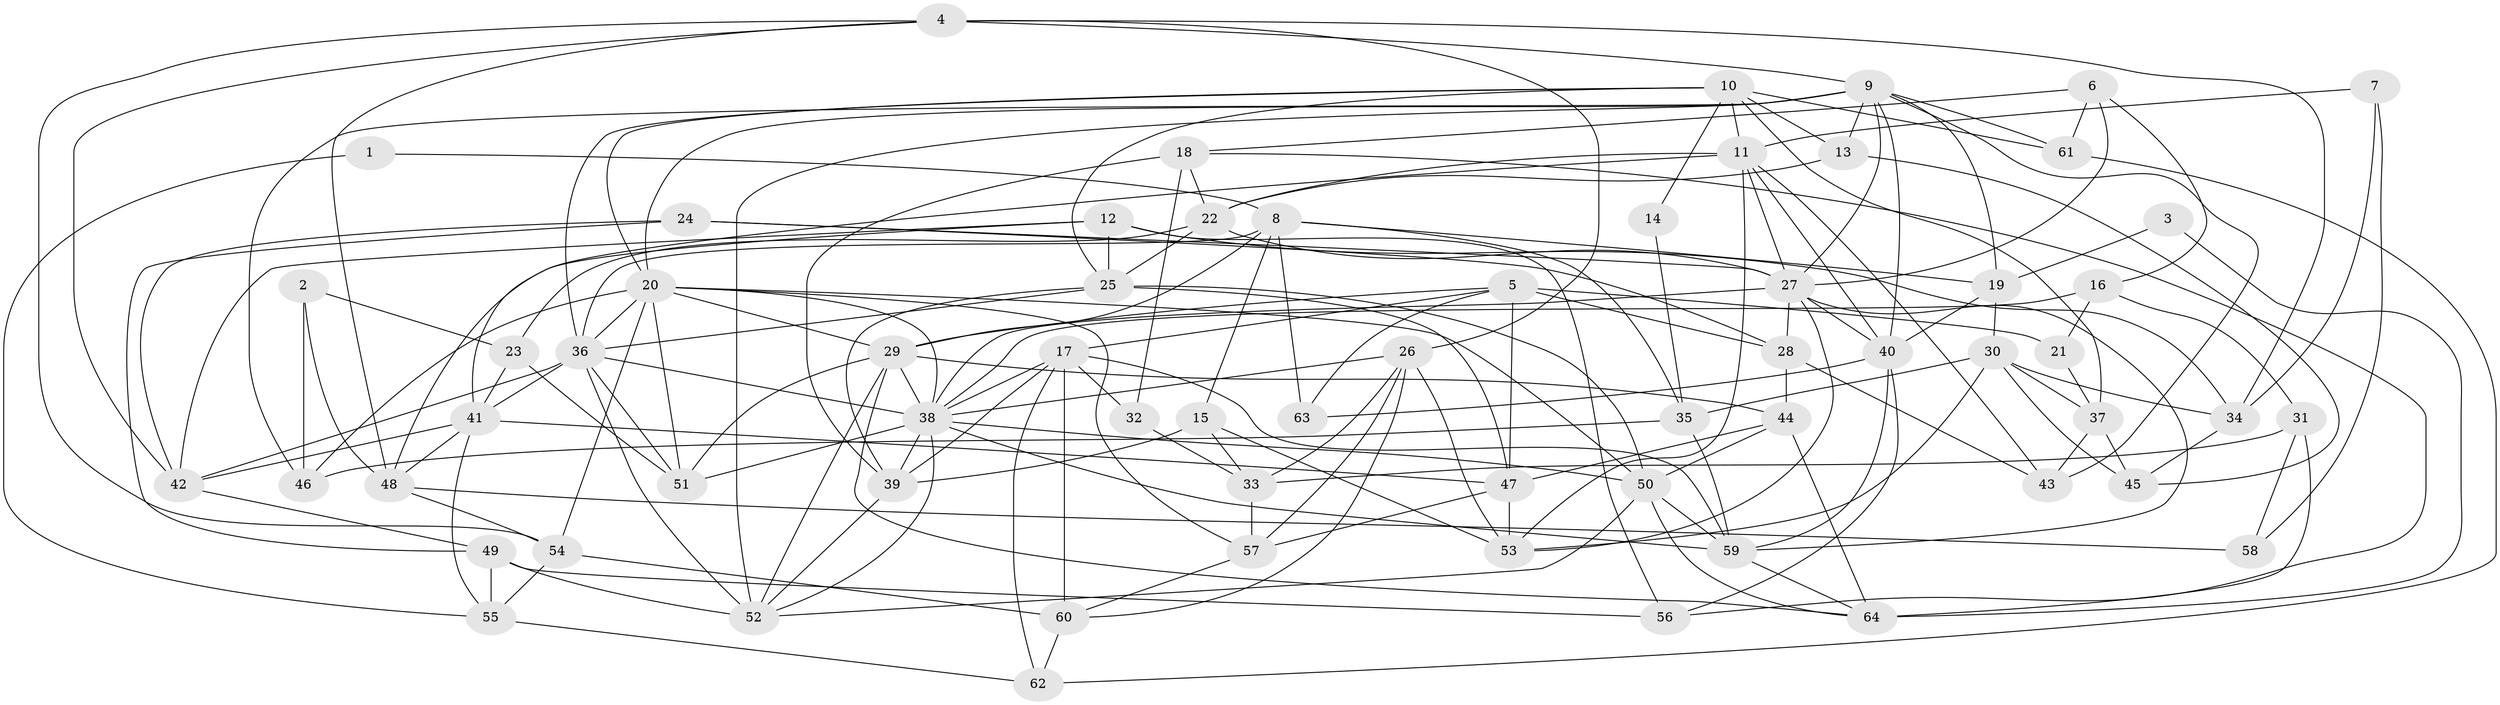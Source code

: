 // original degree distribution, {5: 0.2204724409448819, 6: 0.06299212598425197, 4: 0.3543307086614173, 2: 0.12598425196850394, 3: 0.2047244094488189, 8: 0.015748031496062992, 7: 0.015748031496062992}
// Generated by graph-tools (version 1.1) at 2025/02/03/09/25 03:02:12]
// undirected, 64 vertices, 174 edges
graph export_dot {
graph [start="1"]
  node [color=gray90,style=filled];
  1;
  2;
  3;
  4;
  5;
  6;
  7;
  8;
  9;
  10;
  11;
  12;
  13;
  14;
  15;
  16;
  17;
  18;
  19;
  20;
  21;
  22;
  23;
  24;
  25;
  26;
  27;
  28;
  29;
  30;
  31;
  32;
  33;
  34;
  35;
  36;
  37;
  38;
  39;
  40;
  41;
  42;
  43;
  44;
  45;
  46;
  47;
  48;
  49;
  50;
  51;
  52;
  53;
  54;
  55;
  56;
  57;
  58;
  59;
  60;
  61;
  62;
  63;
  64;
  1 -- 8 [weight=1.0];
  1 -- 55 [weight=1.0];
  2 -- 23 [weight=1.0];
  2 -- 46 [weight=1.0];
  2 -- 48 [weight=1.0];
  3 -- 19 [weight=1.0];
  3 -- 64 [weight=1.0];
  4 -- 9 [weight=1.0];
  4 -- 26 [weight=1.0];
  4 -- 34 [weight=1.0];
  4 -- 42 [weight=1.0];
  4 -- 48 [weight=1.0];
  4 -- 54 [weight=1.0];
  5 -- 17 [weight=1.0];
  5 -- 21 [weight=1.0];
  5 -- 28 [weight=1.0];
  5 -- 29 [weight=1.0];
  5 -- 47 [weight=2.0];
  5 -- 63 [weight=1.0];
  6 -- 16 [weight=1.0];
  6 -- 18 [weight=1.0];
  6 -- 27 [weight=1.0];
  6 -- 61 [weight=1.0];
  7 -- 11 [weight=1.0];
  7 -- 34 [weight=1.0];
  7 -- 58 [weight=1.0];
  8 -- 15 [weight=1.0];
  8 -- 19 [weight=1.0];
  8 -- 29 [weight=1.0];
  8 -- 35 [weight=1.0];
  8 -- 36 [weight=1.0];
  8 -- 63 [weight=1.0];
  9 -- 13 [weight=1.0];
  9 -- 19 [weight=1.0];
  9 -- 20 [weight=1.0];
  9 -- 27 [weight=1.0];
  9 -- 40 [weight=1.0];
  9 -- 43 [weight=1.0];
  9 -- 46 [weight=1.0];
  9 -- 52 [weight=1.0];
  9 -- 61 [weight=1.0];
  10 -- 11 [weight=1.0];
  10 -- 13 [weight=1.0];
  10 -- 14 [weight=1.0];
  10 -- 20 [weight=1.0];
  10 -- 25 [weight=1.0];
  10 -- 36 [weight=1.0];
  10 -- 37 [weight=1.0];
  10 -- 61 [weight=1.0];
  11 -- 22 [weight=1.0];
  11 -- 27 [weight=1.0];
  11 -- 40 [weight=2.0];
  11 -- 41 [weight=1.0];
  11 -- 43 [weight=1.0];
  11 -- 53 [weight=1.0];
  12 -- 25 [weight=1.0];
  12 -- 34 [weight=1.0];
  12 -- 42 [weight=1.0];
  12 -- 48 [weight=1.0];
  12 -- 56 [weight=1.0];
  13 -- 22 [weight=1.0];
  13 -- 45 [weight=2.0];
  14 -- 35 [weight=1.0];
  15 -- 33 [weight=1.0];
  15 -- 39 [weight=1.0];
  15 -- 53 [weight=1.0];
  16 -- 21 [weight=1.0];
  16 -- 31 [weight=1.0];
  16 -- 38 [weight=1.0];
  17 -- 32 [weight=1.0];
  17 -- 38 [weight=1.0];
  17 -- 39 [weight=1.0];
  17 -- 59 [weight=1.0];
  17 -- 60 [weight=1.0];
  17 -- 62 [weight=1.0];
  18 -- 22 [weight=1.0];
  18 -- 32 [weight=1.0];
  18 -- 39 [weight=2.0];
  18 -- 56 [weight=1.0];
  19 -- 30 [weight=1.0];
  19 -- 40 [weight=2.0];
  20 -- 29 [weight=1.0];
  20 -- 36 [weight=1.0];
  20 -- 38 [weight=1.0];
  20 -- 46 [weight=1.0];
  20 -- 50 [weight=1.0];
  20 -- 51 [weight=1.0];
  20 -- 54 [weight=1.0];
  20 -- 57 [weight=1.0];
  21 -- 37 [weight=1.0];
  22 -- 23 [weight=2.0];
  22 -- 25 [weight=1.0];
  22 -- 27 [weight=1.0];
  23 -- 41 [weight=1.0];
  23 -- 51 [weight=1.0];
  24 -- 27 [weight=1.0];
  24 -- 28 [weight=1.0];
  24 -- 42 [weight=2.0];
  24 -- 49 [weight=2.0];
  25 -- 36 [weight=1.0];
  25 -- 39 [weight=1.0];
  25 -- 47 [weight=1.0];
  25 -- 50 [weight=1.0];
  26 -- 33 [weight=1.0];
  26 -- 38 [weight=1.0];
  26 -- 53 [weight=2.0];
  26 -- 57 [weight=1.0];
  26 -- 60 [weight=1.0];
  27 -- 28 [weight=1.0];
  27 -- 38 [weight=1.0];
  27 -- 40 [weight=2.0];
  27 -- 53 [weight=1.0];
  27 -- 59 [weight=1.0];
  28 -- 43 [weight=1.0];
  28 -- 44 [weight=1.0];
  29 -- 38 [weight=1.0];
  29 -- 44 [weight=1.0];
  29 -- 51 [weight=1.0];
  29 -- 52 [weight=1.0];
  29 -- 64 [weight=1.0];
  30 -- 34 [weight=1.0];
  30 -- 35 [weight=1.0];
  30 -- 37 [weight=1.0];
  30 -- 45 [weight=1.0];
  30 -- 53 [weight=1.0];
  31 -- 33 [weight=1.0];
  31 -- 58 [weight=1.0];
  31 -- 64 [weight=1.0];
  32 -- 33 [weight=1.0];
  33 -- 57 [weight=1.0];
  34 -- 45 [weight=1.0];
  35 -- 46 [weight=1.0];
  35 -- 59 [weight=1.0];
  36 -- 38 [weight=1.0];
  36 -- 41 [weight=1.0];
  36 -- 42 [weight=1.0];
  36 -- 51 [weight=1.0];
  36 -- 52 [weight=1.0];
  37 -- 43 [weight=1.0];
  37 -- 45 [weight=1.0];
  38 -- 39 [weight=1.0];
  38 -- 50 [weight=1.0];
  38 -- 51 [weight=1.0];
  38 -- 52 [weight=1.0];
  38 -- 59 [weight=1.0];
  39 -- 52 [weight=1.0];
  40 -- 56 [weight=1.0];
  40 -- 59 [weight=1.0];
  40 -- 63 [weight=2.0];
  41 -- 42 [weight=1.0];
  41 -- 47 [weight=1.0];
  41 -- 48 [weight=1.0];
  41 -- 55 [weight=1.0];
  42 -- 49 [weight=1.0];
  44 -- 47 [weight=1.0];
  44 -- 50 [weight=1.0];
  44 -- 64 [weight=1.0];
  47 -- 53 [weight=1.0];
  47 -- 57 [weight=1.0];
  48 -- 54 [weight=1.0];
  48 -- 58 [weight=1.0];
  49 -- 52 [weight=2.0];
  49 -- 55 [weight=2.0];
  49 -- 56 [weight=1.0];
  50 -- 52 [weight=1.0];
  50 -- 59 [weight=1.0];
  50 -- 64 [weight=1.0];
  54 -- 55 [weight=1.0];
  54 -- 60 [weight=2.0];
  55 -- 62 [weight=1.0];
  57 -- 60 [weight=1.0];
  59 -- 64 [weight=1.0];
  60 -- 62 [weight=1.0];
  61 -- 62 [weight=1.0];
}
